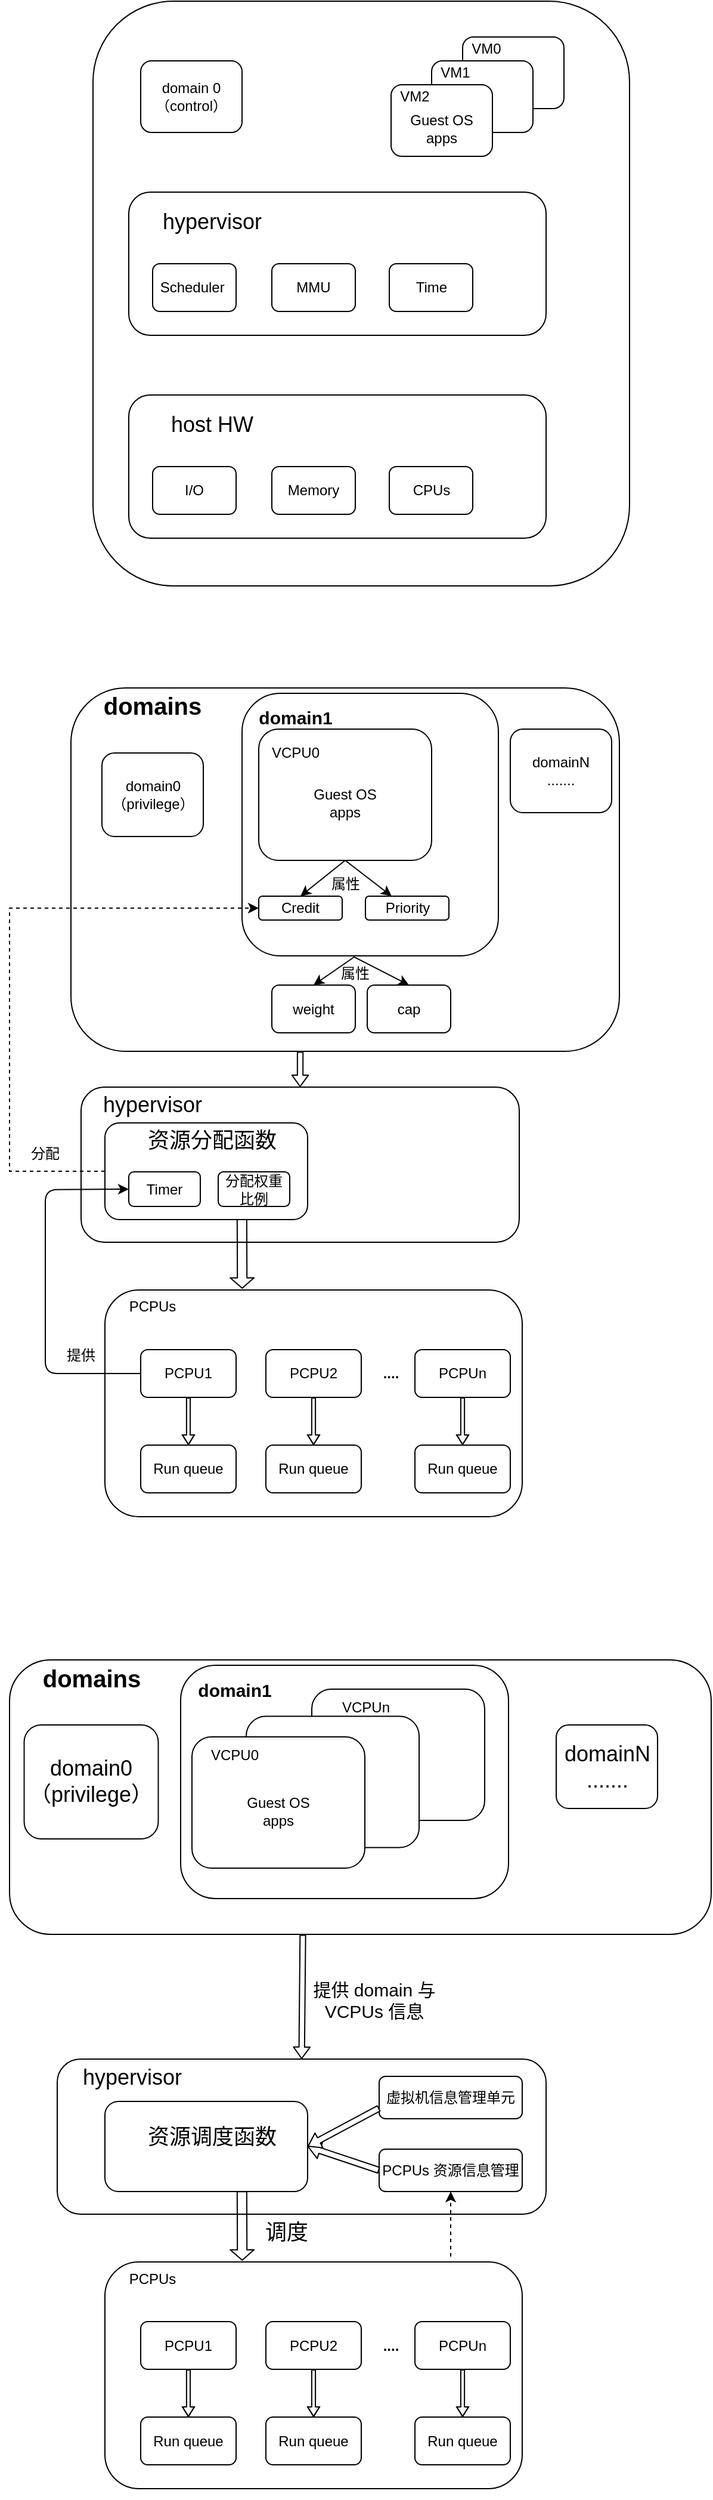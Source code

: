 <mxfile version="13.7.9" type="github">
  <diagram id="C5RBs43oDa-KdzZeNtuy" name="Page-1">
    <mxGraphModel dx="661" dy="366" grid="1" gridSize="10" guides="1" tooltips="1" connect="1" arrows="1" fold="1" page="1" pageScale="1" pageWidth="827" pageHeight="1169" math="0" shadow="0">
      <root>
        <mxCell id="WIyWlLk6GJQsqaUBKTNV-0" />
        <mxCell id="WIyWlLk6GJQsqaUBKTNV-1" parent="WIyWlLk6GJQsqaUBKTNV-0" />
        <mxCell id="WIyWlLk6GJQsqaUBKTNV-3" value="Lamp doesn&#39;t work" style="rounded=1;whiteSpace=wrap;html=1;fontSize=12;glass=0;strokeWidth=1;shadow=0;" parent="WIyWlLk6GJQsqaUBKTNV-1" vertex="1">
          <mxGeometry x="130" y="120" width="450" height="490" as="geometry" />
        </mxCell>
        <mxCell id="m2YHZ7NnHzL9NQa0xSZE-0" value="" style="rounded=1;whiteSpace=wrap;html=1;fontSize=12;glass=0;strokeWidth=1;shadow=0;" parent="WIyWlLk6GJQsqaUBKTNV-1" vertex="1">
          <mxGeometry x="160" y="280" width="350" height="120" as="geometry" />
        </mxCell>
        <mxCell id="WIyWlLk6GJQsqaUBKTNV-7" value="Scheduler&amp;nbsp;" style="rounded=1;whiteSpace=wrap;html=1;fontSize=12;glass=0;strokeWidth=1;shadow=0;" parent="WIyWlLk6GJQsqaUBKTNV-1" vertex="1">
          <mxGeometry x="180" y="340" width="70" height="40" as="geometry" />
        </mxCell>
        <mxCell id="m2YHZ7NnHzL9NQa0xSZE-1" value="&lt;span&gt;&lt;font style=&quot;font-size: 18px&quot;&gt;hypervisor&lt;/font&gt;&lt;/span&gt;" style="rounded=1;whiteSpace=wrap;html=1;fillColor=none;strokeColor=none;" parent="WIyWlLk6GJQsqaUBKTNV-1" vertex="1">
          <mxGeometry x="180" y="290" width="100" height="30" as="geometry" />
        </mxCell>
        <mxCell id="m2YHZ7NnHzL9NQa0xSZE-3" value="MMU" style="rounded=1;whiteSpace=wrap;html=1;fontSize=12;glass=0;strokeWidth=1;shadow=0;" parent="WIyWlLk6GJQsqaUBKTNV-1" vertex="1">
          <mxGeometry x="280" y="340" width="70" height="40" as="geometry" />
        </mxCell>
        <mxCell id="m2YHZ7NnHzL9NQa0xSZE-4" value="Time" style="rounded=1;whiteSpace=wrap;html=1;fontSize=12;glass=0;strokeWidth=1;shadow=0;" parent="WIyWlLk6GJQsqaUBKTNV-1" vertex="1">
          <mxGeometry x="378.5" y="340" width="70" height="40" as="geometry" />
        </mxCell>
        <mxCell id="m2YHZ7NnHzL9NQa0xSZE-5" value="" style="rounded=1;whiteSpace=wrap;html=1;fontSize=12;glass=0;strokeWidth=1;shadow=0;" parent="WIyWlLk6GJQsqaUBKTNV-1" vertex="1">
          <mxGeometry x="160" y="450" width="350" height="120" as="geometry" />
        </mxCell>
        <mxCell id="m2YHZ7NnHzL9NQa0xSZE-6" value="I/O" style="rounded=1;whiteSpace=wrap;html=1;fontSize=12;glass=0;strokeWidth=1;shadow=0;" parent="WIyWlLk6GJQsqaUBKTNV-1" vertex="1">
          <mxGeometry x="180" y="510" width="70" height="40" as="geometry" />
        </mxCell>
        <mxCell id="m2YHZ7NnHzL9NQa0xSZE-7" value="&lt;span style=&quot;font-size: 18px&quot;&gt;host&amp;nbsp;HW&lt;/span&gt;" style="rounded=1;whiteSpace=wrap;html=1;fillColor=none;strokeColor=none;" parent="WIyWlLk6GJQsqaUBKTNV-1" vertex="1">
          <mxGeometry x="180" y="460" width="100" height="30" as="geometry" />
        </mxCell>
        <mxCell id="m2YHZ7NnHzL9NQa0xSZE-8" value="Memory" style="rounded=1;whiteSpace=wrap;html=1;fontSize=12;glass=0;strokeWidth=1;shadow=0;" parent="WIyWlLk6GJQsqaUBKTNV-1" vertex="1">
          <mxGeometry x="280" y="510" width="70" height="40" as="geometry" />
        </mxCell>
        <mxCell id="m2YHZ7NnHzL9NQa0xSZE-9" value="CPUs" style="rounded=1;whiteSpace=wrap;html=1;fontSize=12;glass=0;strokeWidth=1;shadow=0;" parent="WIyWlLk6GJQsqaUBKTNV-1" vertex="1">
          <mxGeometry x="378.5" y="510" width="70" height="40" as="geometry" />
        </mxCell>
        <mxCell id="m2YHZ7NnHzL9NQa0xSZE-10" value="domain 0&lt;br&gt;（control）" style="rounded=1;whiteSpace=wrap;html=1;fontSize=12;glass=0;strokeWidth=1;shadow=0;" parent="WIyWlLk6GJQsqaUBKTNV-1" vertex="1">
          <mxGeometry x="170" y="170" width="85" height="60" as="geometry" />
        </mxCell>
        <mxCell id="m2YHZ7NnHzL9NQa0xSZE-18" value="" style="group" parent="WIyWlLk6GJQsqaUBKTNV-1" vertex="1" connectable="0">
          <mxGeometry x="440" y="150" width="85" height="100" as="geometry" />
        </mxCell>
        <mxCell id="m2YHZ7NnHzL9NQa0xSZE-12" value="" style="rounded=1;whiteSpace=wrap;html=1;fontSize=12;glass=0;strokeWidth=1;shadow=0;" parent="m2YHZ7NnHzL9NQa0xSZE-18" vertex="1">
          <mxGeometry width="85" height="60" as="geometry" />
        </mxCell>
        <mxCell id="m2YHZ7NnHzL9NQa0xSZE-13" value="VM0" style="text;html=1;strokeColor=none;fillColor=none;align=center;verticalAlign=middle;whiteSpace=wrap;rounded=0;" parent="m2YHZ7NnHzL9NQa0xSZE-18" vertex="1">
          <mxGeometry width="40" height="20" as="geometry" />
        </mxCell>
        <mxCell id="m2YHZ7NnHzL9NQa0xSZE-19" value="" style="group" parent="m2YHZ7NnHzL9NQa0xSZE-18" vertex="1" connectable="0">
          <mxGeometry x="-26" y="20" width="85" height="80" as="geometry" />
        </mxCell>
        <mxCell id="m2YHZ7NnHzL9NQa0xSZE-20" value="" style="rounded=1;whiteSpace=wrap;html=1;fontSize=12;glass=0;strokeWidth=1;shadow=0;" parent="m2YHZ7NnHzL9NQa0xSZE-19" vertex="1">
          <mxGeometry width="85" height="60" as="geometry" />
        </mxCell>
        <mxCell id="m2YHZ7NnHzL9NQa0xSZE-21" value="VM1" style="text;html=1;strokeColor=none;fillColor=none;align=center;verticalAlign=middle;whiteSpace=wrap;rounded=0;" parent="m2YHZ7NnHzL9NQa0xSZE-19" vertex="1">
          <mxGeometry width="40" height="20" as="geometry" />
        </mxCell>
        <mxCell id="m2YHZ7NnHzL9NQa0xSZE-22" value="&lt;br&gt;Guest&amp;nbsp;OS&lt;br&gt;apps" style="rounded=1;whiteSpace=wrap;html=1;fontSize=12;glass=0;strokeWidth=1;shadow=0;" parent="m2YHZ7NnHzL9NQa0xSZE-19" vertex="1">
          <mxGeometry x="-34" y="20" width="85" height="60" as="geometry" />
        </mxCell>
        <mxCell id="m2YHZ7NnHzL9NQa0xSZE-23" value="VM2" style="text;html=1;strokeColor=none;fillColor=none;align=center;verticalAlign=middle;whiteSpace=wrap;rounded=0;" parent="m2YHZ7NnHzL9NQa0xSZE-19" vertex="1">
          <mxGeometry x="-34" y="20" width="40" height="20" as="geometry" />
        </mxCell>
        <mxCell id="-8UK6WP-dQBuwDkQfqfo-87" value="" style="group" vertex="1" connectable="0" parent="WIyWlLk6GJQsqaUBKTNV-1">
          <mxGeometry x="60" y="695.5" width="511.5" height="694.5" as="geometry" />
        </mxCell>
        <mxCell id="-8UK6WP-dQBuwDkQfqfo-66" value="" style="rounded=1;whiteSpace=wrap;html=1;fontSize=12;glass=0;strokeWidth=1;shadow=0;" vertex="1" parent="-8UK6WP-dQBuwDkQfqfo-87">
          <mxGeometry x="60" y="334.5" width="367.5" height="130" as="geometry" />
        </mxCell>
        <mxCell id="-8UK6WP-dQBuwDkQfqfo-25" value="" style="rounded=1;whiteSpace=wrap;html=1;fontSize=12;glass=0;strokeWidth=1;shadow=0;" vertex="1" parent="-8UK6WP-dQBuwDkQfqfo-87">
          <mxGeometry x="51.5" width="460" height="304.5" as="geometry" />
        </mxCell>
        <mxCell id="-8UK6WP-dQBuwDkQfqfo-1" value="" style="rounded=1;whiteSpace=wrap;html=1;fontSize=12;glass=0;strokeWidth=1;shadow=0;" vertex="1" parent="-8UK6WP-dQBuwDkQfqfo-87">
          <mxGeometry x="80" y="364.5" width="170" height="81" as="geometry" />
        </mxCell>
        <mxCell id="-8UK6WP-dQBuwDkQfqfo-2" value="Timer" style="rounded=1;whiteSpace=wrap;html=1;fontSize=12;glass=0;strokeWidth=1;shadow=0;" vertex="1" parent="-8UK6WP-dQBuwDkQfqfo-87">
          <mxGeometry x="100" y="405.5" width="60" height="29" as="geometry" />
        </mxCell>
        <mxCell id="-8UK6WP-dQBuwDkQfqfo-3" value="&lt;span style=&quot;font-size: 18px&quot;&gt;资源分配函数&lt;/span&gt;" style="rounded=1;whiteSpace=wrap;html=1;fillColor=none;strokeColor=none;" vertex="1" parent="-8UK6WP-dQBuwDkQfqfo-87">
          <mxGeometry x="105" y="364.5" width="130" height="30" as="geometry" />
        </mxCell>
        <mxCell id="-8UK6WP-dQBuwDkQfqfo-6" value="" style="rounded=1;whiteSpace=wrap;html=1;fontSize=12;glass=0;strokeWidth=1;shadow=0;" vertex="1" parent="-8UK6WP-dQBuwDkQfqfo-87">
          <mxGeometry x="80" y="504.5" width="350" height="190" as="geometry" />
        </mxCell>
        <mxCell id="-8UK6WP-dQBuwDkQfqfo-8" value="PCPUs" style="rounded=1;whiteSpace=wrap;html=1;fillColor=none;strokeColor=none;" vertex="1" parent="-8UK6WP-dQBuwDkQfqfo-87">
          <mxGeometry x="90" y="503.5" width="60" height="30" as="geometry" />
        </mxCell>
        <mxCell id="-8UK6WP-dQBuwDkQfqfo-10" value="PCPU1" style="rounded=1;whiteSpace=wrap;html=1;fontSize=12;glass=0;strokeWidth=1;shadow=0;" vertex="1" parent="-8UK6WP-dQBuwDkQfqfo-87">
          <mxGeometry x="110" y="554.5" width="80" height="40" as="geometry" />
        </mxCell>
        <mxCell id="-8UK6WP-dQBuwDkQfqfo-11" value="domain0&lt;br&gt;（privilege）" style="rounded=1;whiteSpace=wrap;html=1;fontSize=12;glass=0;strokeWidth=1;shadow=0;" vertex="1" parent="-8UK6WP-dQBuwDkQfqfo-87">
          <mxGeometry x="77.5" y="54.5" width="85" height="70" as="geometry" />
        </mxCell>
        <mxCell id="-8UK6WP-dQBuwDkQfqfo-20" value="PCPU2" style="rounded=1;whiteSpace=wrap;html=1;fontSize=12;glass=0;strokeWidth=1;shadow=0;" vertex="1" parent="-8UK6WP-dQBuwDkQfqfo-87">
          <mxGeometry x="215" y="554.5" width="80" height="40" as="geometry" />
        </mxCell>
        <mxCell id="-8UK6WP-dQBuwDkQfqfo-21" value="PCPUn" style="rounded=1;whiteSpace=wrap;html=1;fontSize=12;glass=0;strokeWidth=1;shadow=0;" vertex="1" parent="-8UK6WP-dQBuwDkQfqfo-87">
          <mxGeometry x="340" y="554.5" width="80" height="40" as="geometry" />
        </mxCell>
        <mxCell id="-8UK6WP-dQBuwDkQfqfo-23" value="&lt;b&gt;....&lt;/b&gt;" style="text;html=1;strokeColor=none;fillColor=none;align=center;verticalAlign=middle;whiteSpace=wrap;rounded=0;" vertex="1" parent="-8UK6WP-dQBuwDkQfqfo-87">
          <mxGeometry x="300" y="564.5" width="40" height="20" as="geometry" />
        </mxCell>
        <mxCell id="-8UK6WP-dQBuwDkQfqfo-27" value="&lt;span style=&quot;color: rgba(0 , 0 , 0 , 0) ; font-family: monospace ; font-size: 0px&quot;&gt;%3CmxGraphModel%3E%3Croot%3E%3CmxCell%20id%3D%220%22%2F%3E%3CmxCell%20id%3D%221%22%20parent%3D%220%22%2F%3E%3CmxCell%20id%3D%222%22%20value%3D%22%22%20style%3D%22rounded%3D1%3BwhiteSpace%3Dwrap%3Bhtml%3D1%3BfontSize%3D12%3Bglass%3D0%3BstrokeWidth%3D1%3Bshadow%3D0%3B%22%20vertex%3D%221%22%20parent%3D%221%22%3E%3CmxGeometry%20x%3D%22440%22%20y%3D%22150%22%20width%3D%2285%22%20height%3D%2260%22%20as%3D%22geometry%22%2F%3E%3C%2FmxCell%3E%3CmxCell%20id%3D%223%22%20value%3D%22%22%20style%3D%22rounded%3D1%3BwhiteSpace%3Dwrap%3Bhtml%3D1%3BfontSize%3D12%3Bglass%3D0%3BstrokeWidth%3D1%3Bshadow%3D0%3B%22%20vertex%3D%221%22%20parent%3D%221%22%3E%3CmxGeometry%20x%3D%22414%22%20y%3D%22170%22%20width%3D%2285%22%20height%3D%2260%22%20as%3D%22geometry%22%2F%3E%3C%2FmxCell%3E%3CmxCell%20id%3D%224%22%20value%3D%22%26lt%3Bbr%26gt%3BGuest%26amp%3Bnbsp%3BOS%26lt%3Bbr%26gt%3Bapps%22%20style%3D%22rounded%3D1%3BwhiteSpace%3Dwrap%3Bhtml%3D1%3BfontSize%3D12%3Bglass%3D0%3BstrokeWidth%3D1%3Bshadow%3D0%3B%22%20vertex%3D%221%22%20parent%3D%221%22%3E%3CmxGeometry%20x%3D%22380%22%20y%3D%22190%22%20width%3D%2285%22%20height%3D%2260%22%20as%3D%22geometry%22%2F%3E%3C%2FmxCell%3E%3C%2Froot%3E%3C%2FmxGraphModel%3E&lt;/span&gt;" style="rounded=1;whiteSpace=wrap;html=1;fontSize=12;glass=0;strokeWidth=1;shadow=0;" vertex="1" parent="-8UK6WP-dQBuwDkQfqfo-87">
          <mxGeometry x="195" y="4.5" width="215" height="220" as="geometry" />
        </mxCell>
        <mxCell id="-8UK6WP-dQBuwDkQfqfo-29" value="&lt;b style=&quot;font-size: 20px;&quot;&gt;domains&lt;/b&gt;" style="text;html=1;strokeColor=none;fillColor=none;align=center;verticalAlign=middle;whiteSpace=wrap;rounded=0;strokeWidth=2;fontSize=20;" vertex="1" parent="-8UK6WP-dQBuwDkQfqfo-87">
          <mxGeometry x="100" y="4.5" width="40" height="20" as="geometry" />
        </mxCell>
        <mxCell id="-8UK6WP-dQBuwDkQfqfo-31" value="weight" style="rounded=1;whiteSpace=wrap;html=1;fontSize=12;glass=0;strokeWidth=1;shadow=0;" vertex="1" parent="-8UK6WP-dQBuwDkQfqfo-87">
          <mxGeometry x="220" y="249" width="70" height="40" as="geometry" />
        </mxCell>
        <mxCell id="-8UK6WP-dQBuwDkQfqfo-33" value="cap" style="rounded=1;whiteSpace=wrap;html=1;fontSize=12;glass=0;strokeWidth=1;shadow=0;" vertex="1" parent="-8UK6WP-dQBuwDkQfqfo-87">
          <mxGeometry x="300" y="249" width="70" height="40" as="geometry" />
        </mxCell>
        <mxCell id="-8UK6WP-dQBuwDkQfqfo-41" value="&lt;br&gt;Guest&amp;nbsp;OS&lt;br&gt;apps" style="rounded=1;whiteSpace=wrap;html=1;fontSize=12;glass=0;strokeWidth=1;shadow=0;" vertex="1" parent="-8UK6WP-dQBuwDkQfqfo-87">
          <mxGeometry x="209" y="34.5" width="145" height="110" as="geometry" />
        </mxCell>
        <mxCell id="-8UK6WP-dQBuwDkQfqfo-42" value="&lt;b style=&quot;font-size: 15px&quot;&gt;domain1&lt;/b&gt;" style="text;html=1;strokeColor=none;fillColor=none;align=center;verticalAlign=middle;whiteSpace=wrap;rounded=0;strokeWidth=2;fontSize=15;" vertex="1" parent="-8UK6WP-dQBuwDkQfqfo-87">
          <mxGeometry x="220" y="14.5" width="40" height="20" as="geometry" />
        </mxCell>
        <mxCell id="-8UK6WP-dQBuwDkQfqfo-43" value="VCPU0" style="text;html=1;strokeColor=none;fillColor=none;align=center;verticalAlign=middle;whiteSpace=wrap;rounded=0;" vertex="1" parent="-8UK6WP-dQBuwDkQfqfo-87">
          <mxGeometry x="220" y="44.5" width="40" height="20" as="geometry" />
        </mxCell>
        <mxCell id="-8UK6WP-dQBuwDkQfqfo-44" value="Credit" style="rounded=1;whiteSpace=wrap;html=1;fontSize=12;glass=0;strokeWidth=1;shadow=0;" vertex="1" parent="-8UK6WP-dQBuwDkQfqfo-87">
          <mxGeometry x="209" y="174.5" width="70" height="20" as="geometry" />
        </mxCell>
        <mxCell id="-8UK6WP-dQBuwDkQfqfo-45" value="Priority" style="rounded=1;whiteSpace=wrap;html=1;fontSize=12;glass=0;strokeWidth=1;shadow=0;" vertex="1" parent="-8UK6WP-dQBuwDkQfqfo-87">
          <mxGeometry x="298.5" y="174.5" width="70" height="20" as="geometry" />
        </mxCell>
        <mxCell id="-8UK6WP-dQBuwDkQfqfo-50" value="属性" style="text;html=1;strokeColor=none;fillColor=none;align=center;verticalAlign=middle;whiteSpace=wrap;rounded=0;" vertex="1" parent="-8UK6WP-dQBuwDkQfqfo-87">
          <mxGeometry x="251.5" y="154.5" width="60" height="20" as="geometry" />
        </mxCell>
        <mxCell id="-8UK6WP-dQBuwDkQfqfo-51" value="" style="endArrow=classic;html=1;fontSize=20;entryX=0.5;entryY=0;entryDx=0;entryDy=0;exitX=0.435;exitY=1.003;exitDx=0;exitDy=0;exitPerimeter=0;" edge="1" parent="-8UK6WP-dQBuwDkQfqfo-87" source="-8UK6WP-dQBuwDkQfqfo-27" target="-8UK6WP-dQBuwDkQfqfo-33">
          <mxGeometry width="50" height="50" relative="1" as="geometry">
            <mxPoint x="305" y="234.5" as="sourcePoint" />
            <mxPoint x="310" y="234.5" as="targetPoint" />
          </mxGeometry>
        </mxCell>
        <mxCell id="-8UK6WP-dQBuwDkQfqfo-52" value="" style="endArrow=classic;html=1;fontSize=20;entryX=0.5;entryY=0;entryDx=0;entryDy=0;" edge="1" parent="-8UK6WP-dQBuwDkQfqfo-87" target="-8UK6WP-dQBuwDkQfqfo-31">
          <mxGeometry width="50" height="50" relative="1" as="geometry">
            <mxPoint x="289" y="225.5" as="sourcePoint" />
            <mxPoint x="375" y="259" as="targetPoint" />
          </mxGeometry>
        </mxCell>
        <mxCell id="-8UK6WP-dQBuwDkQfqfo-53" value="" style="endArrow=classic;html=1;fontSize=20;exitX=0.5;exitY=1;exitDx=0;exitDy=0;" edge="1" parent="-8UK6WP-dQBuwDkQfqfo-87" source="-8UK6WP-dQBuwDkQfqfo-41" target="-8UK6WP-dQBuwDkQfqfo-45">
          <mxGeometry width="50" height="50" relative="1" as="geometry">
            <mxPoint x="315" y="244.5" as="sourcePoint" />
            <mxPoint x="375" y="259" as="targetPoint" />
          </mxGeometry>
        </mxCell>
        <mxCell id="-8UK6WP-dQBuwDkQfqfo-54" value="" style="endArrow=classic;html=1;fontSize=20;entryX=0.5;entryY=0;entryDx=0;entryDy=0;exitX=0.5;exitY=1;exitDx=0;exitDy=0;" edge="1" parent="-8UK6WP-dQBuwDkQfqfo-87" source="-8UK6WP-dQBuwDkQfqfo-41" target="-8UK6WP-dQBuwDkQfqfo-44">
          <mxGeometry width="50" height="50" relative="1" as="geometry">
            <mxPoint x="300" y="159.5" as="sourcePoint" />
            <mxPoint x="336.818" y="204.5" as="targetPoint" />
          </mxGeometry>
        </mxCell>
        <mxCell id="-8UK6WP-dQBuwDkQfqfo-55" value="属性" style="text;html=1;strokeColor=none;fillColor=none;align=center;verticalAlign=middle;whiteSpace=wrap;rounded=0;" vertex="1" parent="-8UK6WP-dQBuwDkQfqfo-87">
          <mxGeometry x="260" y="229" width="60" height="20" as="geometry" />
        </mxCell>
        <mxCell id="-8UK6WP-dQBuwDkQfqfo-56" value="Run&amp;nbsp;queue" style="rounded=1;whiteSpace=wrap;html=1;fontSize=12;glass=0;strokeWidth=1;shadow=0;" vertex="1" parent="-8UK6WP-dQBuwDkQfqfo-87">
          <mxGeometry x="110" y="634.5" width="80" height="40" as="geometry" />
        </mxCell>
        <mxCell id="-8UK6WP-dQBuwDkQfqfo-57" value="" style="shape=flexArrow;endArrow=classic;html=1;fontSize=15;exitX=0.5;exitY=1;exitDx=0;exitDy=0;endWidth=5.825;endSize=2.32;width=3.107;" edge="1" parent="-8UK6WP-dQBuwDkQfqfo-87" source="-8UK6WP-dQBuwDkQfqfo-10" target="-8UK6WP-dQBuwDkQfqfo-56">
          <mxGeometry width="50" height="50" relative="1" as="geometry">
            <mxPoint x="330" y="524.5" as="sourcePoint" />
            <mxPoint x="380" y="474.5" as="targetPoint" />
            <Array as="points">
              <mxPoint x="150" y="614.5" />
            </Array>
          </mxGeometry>
        </mxCell>
        <mxCell id="-8UK6WP-dQBuwDkQfqfo-60" value="Run&amp;nbsp;queue" style="rounded=1;whiteSpace=wrap;html=1;fontSize=12;glass=0;strokeWidth=1;shadow=0;" vertex="1" parent="-8UK6WP-dQBuwDkQfqfo-87">
          <mxGeometry x="215" y="634.5" width="80" height="40" as="geometry" />
        </mxCell>
        <mxCell id="-8UK6WP-dQBuwDkQfqfo-61" value="" style="shape=flexArrow;endArrow=classic;html=1;fontSize=15;exitX=0.5;exitY=1;exitDx=0;exitDy=0;endWidth=5.825;endSize=2.32;width=3.107;" edge="1" parent="-8UK6WP-dQBuwDkQfqfo-87" target="-8UK6WP-dQBuwDkQfqfo-60">
          <mxGeometry width="50" height="50" relative="1" as="geometry">
            <mxPoint x="255" y="594.5" as="sourcePoint" />
            <mxPoint x="485" y="474.5" as="targetPoint" />
            <Array as="points">
              <mxPoint x="255" y="614.5" />
            </Array>
          </mxGeometry>
        </mxCell>
        <mxCell id="-8UK6WP-dQBuwDkQfqfo-62" value="Run&amp;nbsp;queue" style="rounded=1;whiteSpace=wrap;html=1;fontSize=12;glass=0;strokeWidth=1;shadow=0;" vertex="1" parent="-8UK6WP-dQBuwDkQfqfo-87">
          <mxGeometry x="340" y="634.5" width="80" height="40" as="geometry" />
        </mxCell>
        <mxCell id="-8UK6WP-dQBuwDkQfqfo-63" value="" style="shape=flexArrow;endArrow=classic;html=1;fontSize=15;exitX=0.5;exitY=1;exitDx=0;exitDy=0;endWidth=5.825;endSize=2.32;width=3.107;" edge="1" target="-8UK6WP-dQBuwDkQfqfo-62" parent="-8UK6WP-dQBuwDkQfqfo-87">
          <mxGeometry width="50" height="50" relative="1" as="geometry">
            <mxPoint x="380" y="594.5" as="sourcePoint" />
            <mxPoint x="610" y="474.5" as="targetPoint" />
            <Array as="points">
              <mxPoint x="380" y="614.5" />
            </Array>
          </mxGeometry>
        </mxCell>
        <mxCell id="-8UK6WP-dQBuwDkQfqfo-64" value="" style="endArrow=classic;html=1;fontSize=15;entryX=0;entryY=0.5;entryDx=0;entryDy=0;exitX=0;exitY=0.5;exitDx=0;exitDy=0;" edge="1" parent="-8UK6WP-dQBuwDkQfqfo-87" source="-8UK6WP-dQBuwDkQfqfo-10" target="-8UK6WP-dQBuwDkQfqfo-2">
          <mxGeometry width="50" height="50" relative="1" as="geometry">
            <mxPoint x="240" y="554.5" as="sourcePoint" />
            <mxPoint x="290" y="504.5" as="targetPoint" />
            <Array as="points">
              <mxPoint x="30" y="574.5" />
              <mxPoint x="30" y="514.5" />
              <mxPoint x="30" y="420.5" />
            </Array>
          </mxGeometry>
        </mxCell>
        <mxCell id="-8UK6WP-dQBuwDkQfqfo-65" value="domainN&lt;br&gt;......." style="rounded=1;whiteSpace=wrap;html=1;fontSize=12;glass=0;strokeWidth=1;shadow=0;" vertex="1" parent="-8UK6WP-dQBuwDkQfqfo-87">
          <mxGeometry x="420" y="34.5" width="85" height="70" as="geometry" />
        </mxCell>
        <mxCell id="-8UK6WP-dQBuwDkQfqfo-68" value="&lt;span&gt;&lt;font style=&quot;font-size: 18px&quot;&gt;hypervisor&lt;/font&gt;&lt;/span&gt;" style="rounded=1;whiteSpace=wrap;html=1;fillColor=none;strokeColor=none;" vertex="1" parent="-8UK6WP-dQBuwDkQfqfo-87">
          <mxGeometry x="70" y="334.5" width="100" height="30" as="geometry" />
        </mxCell>
        <mxCell id="-8UK6WP-dQBuwDkQfqfo-70" style="edgeStyle=orthogonalEdgeStyle;rounded=0;orthogonalLoop=1;jettySize=auto;html=1;exitX=0;exitY=0.5;exitDx=0;exitDy=0;fontSize=15;entryX=0;entryY=0.5;entryDx=0;entryDy=0;dashed=1;endArrow=classic;endFill=1;" edge="1" parent="-8UK6WP-dQBuwDkQfqfo-87" source="-8UK6WP-dQBuwDkQfqfo-1" target="-8UK6WP-dQBuwDkQfqfo-44">
          <mxGeometry relative="1" as="geometry">
            <mxPoint x="-20" y="174.5" as="targetPoint" />
            <Array as="points">
              <mxPoint y="405.5" />
              <mxPoint y="184.5" />
            </Array>
          </mxGeometry>
        </mxCell>
        <mxCell id="-8UK6WP-dQBuwDkQfqfo-71" value="分配" style="rounded=1;whiteSpace=wrap;html=1;fillColor=none;strokeColor=none;" vertex="1" parent="-8UK6WP-dQBuwDkQfqfo-87">
          <mxGeometry y="375.5" width="60" height="30" as="geometry" />
        </mxCell>
        <mxCell id="-8UK6WP-dQBuwDkQfqfo-72" value="提供" style="rounded=1;whiteSpace=wrap;html=1;fillColor=none;strokeColor=none;" vertex="1" parent="-8UK6WP-dQBuwDkQfqfo-87">
          <mxGeometry x="30" y="544.5" width="60" height="30" as="geometry" />
        </mxCell>
        <mxCell id="-8UK6WP-dQBuwDkQfqfo-73" value="分配权重比例" style="rounded=1;whiteSpace=wrap;html=1;fontSize=12;glass=0;strokeWidth=1;shadow=0;" vertex="1" parent="-8UK6WP-dQBuwDkQfqfo-87">
          <mxGeometry x="175" y="405.5" width="60" height="29" as="geometry" />
        </mxCell>
        <mxCell id="-8UK6WP-dQBuwDkQfqfo-74" style="edgeStyle=orthogonalEdgeStyle;rounded=0;orthogonalLoop=1;jettySize=auto;html=1;exitX=0.5;exitY=1;exitDx=0;exitDy=0;dashed=1;endArrow=classic;endFill=1;fontSize=15;" edge="1" parent="-8UK6WP-dQBuwDkQfqfo-87" source="-8UK6WP-dQBuwDkQfqfo-6" target="-8UK6WP-dQBuwDkQfqfo-6">
          <mxGeometry relative="1" as="geometry" />
        </mxCell>
        <mxCell id="-8UK6WP-dQBuwDkQfqfo-77" style="edgeStyle=orthogonalEdgeStyle;rounded=0;orthogonalLoop=1;jettySize=auto;html=1;exitX=0.5;exitY=1;exitDx=0;exitDy=0;dashed=1;endArrow=classic;endFill=1;fontSize=15;" edge="1" parent="-8UK6WP-dQBuwDkQfqfo-87" source="-8UK6WP-dQBuwDkQfqfo-25" target="-8UK6WP-dQBuwDkQfqfo-25">
          <mxGeometry relative="1" as="geometry" />
        </mxCell>
        <mxCell id="-8UK6WP-dQBuwDkQfqfo-78" value="" style="endArrow=classic;html=1;fontSize=15;entryX=0.5;entryY=0;entryDx=0;entryDy=0;shape=flexArrow;endWidth=8.188;endSize=2.847;exitX=0.418;exitY=1.001;exitDx=0;exitDy=0;exitPerimeter=0;width=4.651;" edge="1" parent="-8UK6WP-dQBuwDkQfqfo-87" source="-8UK6WP-dQBuwDkQfqfo-25" target="-8UK6WP-dQBuwDkQfqfo-66">
          <mxGeometry width="50" height="50" relative="1" as="geometry">
            <mxPoint x="244" y="306.5" as="sourcePoint" />
            <mxPoint x="290" y="244.5" as="targetPoint" />
          </mxGeometry>
        </mxCell>
        <mxCell id="-8UK6WP-dQBuwDkQfqfo-86" value="" style="endArrow=classic;html=1;fontSize=15;entryX=0.329;entryY=-0.005;entryDx=0;entryDy=0;shape=flexArrow;endWidth=10.972;endSize=2.57;width=8;entryPerimeter=0;exitX=0.676;exitY=0.994;exitDx=0;exitDy=0;exitPerimeter=0;" edge="1" parent="-8UK6WP-dQBuwDkQfqfo-87" source="-8UK6WP-dQBuwDkQfqfo-1" target="-8UK6WP-dQBuwDkQfqfo-6">
          <mxGeometry width="50" height="50" relative="1" as="geometry">
            <mxPoint x="195" y="446.5" as="sourcePoint" />
            <mxPoint x="250" y="503.5" as="targetPoint" />
          </mxGeometry>
        </mxCell>
        <mxCell id="-8UK6WP-dQBuwDkQfqfo-134" value="" style="rounded=1;whiteSpace=wrap;html=1;fontSize=12;glass=0;strokeWidth=1;shadow=0;" vertex="1" parent="WIyWlLk6GJQsqaUBKTNV-1">
          <mxGeometry x="100" y="1844.5" width="410" height="130" as="geometry" />
        </mxCell>
        <mxCell id="-8UK6WP-dQBuwDkQfqfo-136" value="" style="rounded=1;whiteSpace=wrap;html=1;fontSize=12;glass=0;strokeWidth=1;shadow=0;" vertex="1" parent="WIyWlLk6GJQsqaUBKTNV-1">
          <mxGeometry x="140" y="1880" width="170" height="75.5" as="geometry" />
        </mxCell>
        <mxCell id="-8UK6WP-dQBuwDkQfqfo-138" value="&lt;span style=&quot;font-size: 18px&quot;&gt;资源调度函数&lt;/span&gt;" style="rounded=1;whiteSpace=wrap;html=1;fillColor=none;strokeColor=none;" vertex="1" parent="WIyWlLk6GJQsqaUBKTNV-1">
          <mxGeometry x="165" y="1894.5" width="130" height="30" as="geometry" />
        </mxCell>
        <mxCell id="-8UK6WP-dQBuwDkQfqfo-139" value="" style="rounded=1;whiteSpace=wrap;html=1;fontSize=12;glass=0;strokeWidth=1;shadow=0;" vertex="1" parent="WIyWlLk6GJQsqaUBKTNV-1">
          <mxGeometry x="140" y="2014.5" width="350" height="190" as="geometry" />
        </mxCell>
        <mxCell id="-8UK6WP-dQBuwDkQfqfo-140" value="PCPUs" style="rounded=1;whiteSpace=wrap;html=1;fillColor=none;strokeColor=none;" vertex="1" parent="WIyWlLk6GJQsqaUBKTNV-1">
          <mxGeometry x="150" y="2013.5" width="60" height="30" as="geometry" />
        </mxCell>
        <mxCell id="-8UK6WP-dQBuwDkQfqfo-141" value="PCPU1" style="rounded=1;whiteSpace=wrap;html=1;fontSize=12;glass=0;strokeWidth=1;shadow=0;" vertex="1" parent="WIyWlLk6GJQsqaUBKTNV-1">
          <mxGeometry x="170" y="2064.5" width="80" height="40" as="geometry" />
        </mxCell>
        <mxCell id="-8UK6WP-dQBuwDkQfqfo-143" value="PCPU2" style="rounded=1;whiteSpace=wrap;html=1;fontSize=12;glass=0;strokeWidth=1;shadow=0;" vertex="1" parent="WIyWlLk6GJQsqaUBKTNV-1">
          <mxGeometry x="275" y="2064.5" width="80" height="40" as="geometry" />
        </mxCell>
        <mxCell id="-8UK6WP-dQBuwDkQfqfo-144" value="PCPUn" style="rounded=1;whiteSpace=wrap;html=1;fontSize=12;glass=0;strokeWidth=1;shadow=0;" vertex="1" parent="WIyWlLk6GJQsqaUBKTNV-1">
          <mxGeometry x="400" y="2064.5" width="80" height="40" as="geometry" />
        </mxCell>
        <mxCell id="-8UK6WP-dQBuwDkQfqfo-145" value="&lt;b&gt;....&lt;/b&gt;" style="text;html=1;strokeColor=none;fillColor=none;align=center;verticalAlign=middle;whiteSpace=wrap;rounded=0;" vertex="1" parent="WIyWlLk6GJQsqaUBKTNV-1">
          <mxGeometry x="360" y="2074.5" width="40" height="20" as="geometry" />
        </mxCell>
        <mxCell id="-8UK6WP-dQBuwDkQfqfo-161" value="Run&amp;nbsp;queue" style="rounded=1;whiteSpace=wrap;html=1;fontSize=12;glass=0;strokeWidth=1;shadow=0;" vertex="1" parent="WIyWlLk6GJQsqaUBKTNV-1">
          <mxGeometry x="170" y="2144.5" width="80" height="40" as="geometry" />
        </mxCell>
        <mxCell id="-8UK6WP-dQBuwDkQfqfo-162" value="" style="shape=flexArrow;endArrow=classic;html=1;fontSize=15;exitX=0.5;exitY=1;exitDx=0;exitDy=0;endWidth=5.825;endSize=2.32;width=3.107;" edge="1" parent="WIyWlLk6GJQsqaUBKTNV-1" source="-8UK6WP-dQBuwDkQfqfo-141" target="-8UK6WP-dQBuwDkQfqfo-161">
          <mxGeometry x="60" y="1510" width="50" height="50" as="geometry">
            <mxPoint x="390" y="2034.5" as="sourcePoint" />
            <mxPoint x="440" y="1984.5" as="targetPoint" />
            <Array as="points">
              <mxPoint x="210" y="2124.5" />
            </Array>
          </mxGeometry>
        </mxCell>
        <mxCell id="-8UK6WP-dQBuwDkQfqfo-163" value="Run&amp;nbsp;queue" style="rounded=1;whiteSpace=wrap;html=1;fontSize=12;glass=0;strokeWidth=1;shadow=0;" vertex="1" parent="WIyWlLk6GJQsqaUBKTNV-1">
          <mxGeometry x="275" y="2144.5" width="80" height="40" as="geometry" />
        </mxCell>
        <mxCell id="-8UK6WP-dQBuwDkQfqfo-164" value="" style="shape=flexArrow;endArrow=classic;html=1;fontSize=15;exitX=0.5;exitY=1;exitDx=0;exitDy=0;endWidth=5.825;endSize=2.32;width=3.107;" edge="1" parent="WIyWlLk6GJQsqaUBKTNV-1" target="-8UK6WP-dQBuwDkQfqfo-163">
          <mxGeometry x="60" y="1510" width="50" height="50" as="geometry">
            <mxPoint x="315" y="2104.5" as="sourcePoint" />
            <mxPoint x="545" y="1984.5" as="targetPoint" />
            <Array as="points">
              <mxPoint x="315" y="2124.5" />
            </Array>
          </mxGeometry>
        </mxCell>
        <mxCell id="-8UK6WP-dQBuwDkQfqfo-165" value="Run&amp;nbsp;queue" style="rounded=1;whiteSpace=wrap;html=1;fontSize=12;glass=0;strokeWidth=1;shadow=0;" vertex="1" parent="WIyWlLk6GJQsqaUBKTNV-1">
          <mxGeometry x="400" y="2144.5" width="80" height="40" as="geometry" />
        </mxCell>
        <mxCell id="-8UK6WP-dQBuwDkQfqfo-166" value="" style="shape=flexArrow;endArrow=classic;html=1;fontSize=15;exitX=0.5;exitY=1;exitDx=0;exitDy=0;endWidth=5.825;endSize=2.32;width=3.107;" edge="1" parent="WIyWlLk6GJQsqaUBKTNV-1" target="-8UK6WP-dQBuwDkQfqfo-165">
          <mxGeometry x="60" y="1510" width="50" height="50" as="geometry">
            <mxPoint x="440" y="2104.5" as="sourcePoint" />
            <mxPoint x="670" y="1984.5" as="targetPoint" />
            <Array as="points">
              <mxPoint x="440" y="2124.5" />
            </Array>
          </mxGeometry>
        </mxCell>
        <mxCell id="-8UK6WP-dQBuwDkQfqfo-169" value="&lt;span&gt;&lt;font style=&quot;font-size: 18px&quot;&gt;hypervisor&lt;/font&gt;&lt;/span&gt;" style="rounded=1;whiteSpace=wrap;html=1;fillColor=none;strokeColor=none;" vertex="1" parent="WIyWlLk6GJQsqaUBKTNV-1">
          <mxGeometry x="113" y="1844.5" width="100" height="30" as="geometry" />
        </mxCell>
        <mxCell id="-8UK6WP-dQBuwDkQfqfo-174" style="edgeStyle=orthogonalEdgeStyle;rounded=0;orthogonalLoop=1;jettySize=auto;html=1;exitX=0.5;exitY=1;exitDx=0;exitDy=0;dashed=1;endArrow=classic;endFill=1;fontSize=15;" edge="1" parent="WIyWlLk6GJQsqaUBKTNV-1" source="-8UK6WP-dQBuwDkQfqfo-139" target="-8UK6WP-dQBuwDkQfqfo-139">
          <mxGeometry x="60" y="1510" as="geometry" />
        </mxCell>
        <mxCell id="-8UK6WP-dQBuwDkQfqfo-176" value="" style="endArrow=classic;html=1;fontSize=15;entryX=0.5;entryY=0;entryDx=0;entryDy=0;shape=flexArrow;endWidth=8.188;endSize=2.847;exitX=0.418;exitY=1.001;exitDx=0;exitDy=0;exitPerimeter=0;width=4.651;" edge="1" parent="WIyWlLk6GJQsqaUBKTNV-1" source="-8UK6WP-dQBuwDkQfqfo-135" target="-8UK6WP-dQBuwDkQfqfo-134">
          <mxGeometry x="60" y="1510" width="50" height="50" as="geometry">
            <mxPoint x="304" y="1816.5" as="sourcePoint" />
            <mxPoint x="350" y="1754.5" as="targetPoint" />
          </mxGeometry>
        </mxCell>
        <mxCell id="-8UK6WP-dQBuwDkQfqfo-177" value="" style="endArrow=classic;html=1;fontSize=15;entryX=0.329;entryY=-0.005;entryDx=0;entryDy=0;shape=flexArrow;endWidth=10.972;endSize=2.57;width=8;entryPerimeter=0;exitX=0.676;exitY=0.994;exitDx=0;exitDy=0;exitPerimeter=0;" edge="1" parent="WIyWlLk6GJQsqaUBKTNV-1" source="-8UK6WP-dQBuwDkQfqfo-136" target="-8UK6WP-dQBuwDkQfqfo-139">
          <mxGeometry x="60" y="1510" width="50" height="50" as="geometry">
            <mxPoint x="255" y="1956.5" as="sourcePoint" />
            <mxPoint x="310" y="2013.5" as="targetPoint" />
          </mxGeometry>
        </mxCell>
        <mxCell id="-8UK6WP-dQBuwDkQfqfo-135" value="" style="rounded=1;whiteSpace=wrap;html=1;fontSize=12;glass=0;strokeWidth=1;shadow=0;" vertex="1" parent="WIyWlLk6GJQsqaUBKTNV-1">
          <mxGeometry x="60" y="1510" width="588.5" height="230" as="geometry" />
        </mxCell>
        <mxCell id="-8UK6WP-dQBuwDkQfqfo-142" value="&lt;font style=&quot;font-size: 18px&quot;&gt;domain0&lt;br&gt;（privilege）&lt;/font&gt;" style="rounded=1;whiteSpace=wrap;html=1;fontSize=12;glass=0;strokeWidth=1;shadow=0;" vertex="1" parent="WIyWlLk6GJQsqaUBKTNV-1">
          <mxGeometry x="72.25" y="1564.5" width="112.5" height="95.5" as="geometry" />
        </mxCell>
        <mxCell id="-8UK6WP-dQBuwDkQfqfo-146" value="&lt;span style=&quot;color: rgba(0 , 0 , 0 , 0) ; font-family: monospace ; font-size: 0px&quot;&gt;%3CmxGraphModel%3E%3Croot%3E%3CmxCell%20id%3D%220%22%2F%3E%3CmxCell%20id%3D%221%22%20parent%3D%220%22%2F%3E%3CmxCell%20id%3D%222%22%20value%3D%22%22%20style%3D%22rounded%3D1%3BwhiteSpace%3Dwrap%3Bhtml%3D1%3BfontSize%3D12%3Bglass%3D0%3BstrokeWidth%3D1%3Bshadow%3D0%3B%22%20vertex%3D%221%22%20parent%3D%221%22%3E%3CmxGeometry%20x%3D%22440%22%20y%3D%22150%22%20width%3D%2285%22%20height%3D%2260%22%20as%3D%22geometry%22%2F%3E%3C%2FmxCell%3E%3CmxCell%20id%3D%223%22%20value%3D%22%22%20style%3D%22rounded%3D1%3BwhiteSpace%3Dwrap%3Bhtml%3D1%3BfontSize%3D12%3Bglass%3D0%3BstrokeWidth%3D1%3Bshadow%3D0%3B%22%20vertex%3D%221%22%20parent%3D%221%22%3E%3CmxGeometry%20x%3D%22414%22%20y%3D%22170%22%20width%3D%2285%22%20height%3D%2260%22%20as%3D%22geometry%22%2F%3E%3C%2FmxCell%3E%3CmxCell%20id%3D%224%22%20value%3D%22%26lt%3Bbr%26gt%3BGuest%26amp%3Bnbsp%3BOS%26lt%3Bbr%26gt%3Bapps%22%20style%3D%22rounded%3D1%3BwhiteSpace%3Dwrap%3Bhtml%3D1%3BfontSize%3D12%3Bglass%3D0%3BstrokeWidth%3D1%3Bshadow%3D0%3B%22%20vertex%3D%221%22%20parent%3D%221%22%3E%3CmxGeometry%20x%3D%22380%22%20y%3D%22190%22%20width%3D%2285%22%20height%3D%2260%22%20as%3D%22geometry%22%2F%3E%3C%2FmxCell%3E%3C%2Froot%3E%3C%2FmxGraphModel%3E&lt;/span&gt;" style="rounded=1;whiteSpace=wrap;html=1;fontSize=12;glass=0;strokeWidth=1;shadow=0;" vertex="1" parent="WIyWlLk6GJQsqaUBKTNV-1">
          <mxGeometry x="203.5" y="1514.5" width="275" height="195.5" as="geometry" />
        </mxCell>
        <mxCell id="-8UK6WP-dQBuwDkQfqfo-147" value="&lt;b style=&quot;font-size: 20px;&quot;&gt;domains&lt;/b&gt;" style="text;html=1;strokeColor=none;fillColor=none;align=center;verticalAlign=middle;whiteSpace=wrap;rounded=0;strokeWidth=2;fontSize=20;" vertex="1" parent="WIyWlLk6GJQsqaUBKTNV-1">
          <mxGeometry x="108.5" y="1514.5" width="40" height="20" as="geometry" />
        </mxCell>
        <mxCell id="-8UK6WP-dQBuwDkQfqfo-151" value="&lt;b style=&quot;font-size: 15px&quot;&gt;domain1&lt;/b&gt;" style="text;html=1;strokeColor=none;fillColor=none;align=center;verticalAlign=middle;whiteSpace=wrap;rounded=0;strokeWidth=2;fontSize=15;" vertex="1" parent="WIyWlLk6GJQsqaUBKTNV-1">
          <mxGeometry x="228.5" y="1524.5" width="40" height="20" as="geometry" />
        </mxCell>
        <mxCell id="-8UK6WP-dQBuwDkQfqfo-152" value="VCPU0" style="text;html=1;strokeColor=none;fillColor=none;align=center;verticalAlign=middle;whiteSpace=wrap;rounded=0;" vertex="1" parent="WIyWlLk6GJQsqaUBKTNV-1">
          <mxGeometry x="218.5" y="1579.5" width="40" height="20" as="geometry" />
        </mxCell>
        <mxCell id="-8UK6WP-dQBuwDkQfqfo-168" value="&lt;font style=&quot;font-size: 18px&quot;&gt;domainN&lt;br&gt;.......&lt;/font&gt;" style="rounded=1;whiteSpace=wrap;html=1;fontSize=12;glass=0;strokeWidth=1;shadow=0;" vertex="1" parent="WIyWlLk6GJQsqaUBKTNV-1">
          <mxGeometry x="518.5" y="1564.5" width="85" height="70" as="geometry" />
        </mxCell>
        <mxCell id="-8UK6WP-dQBuwDkQfqfo-179" value="&lt;br&gt;" style="rounded=1;whiteSpace=wrap;html=1;fontSize=12;glass=0;strokeWidth=1;shadow=0;" vertex="1" parent="WIyWlLk6GJQsqaUBKTNV-1">
          <mxGeometry x="313.5" y="1534.5" width="145" height="110" as="geometry" />
        </mxCell>
        <mxCell id="-8UK6WP-dQBuwDkQfqfo-178" value="&lt;br&gt;Guest&amp;nbsp;OS&lt;br&gt;apps" style="rounded=1;whiteSpace=wrap;html=1;fontSize=12;glass=0;strokeWidth=1;shadow=0;" vertex="1" parent="WIyWlLk6GJQsqaUBKTNV-1">
          <mxGeometry x="258.5" y="1557.25" width="145" height="110" as="geometry" />
        </mxCell>
        <mxCell id="-8UK6WP-dQBuwDkQfqfo-150" value="&lt;br&gt;Guest&amp;nbsp;OS&lt;br&gt;apps" style="rounded=1;whiteSpace=wrap;html=1;fontSize=12;glass=0;strokeWidth=1;shadow=0;" vertex="1" parent="WIyWlLk6GJQsqaUBKTNV-1">
          <mxGeometry x="213" y="1574.5" width="145" height="110" as="geometry" />
        </mxCell>
        <mxCell id="-8UK6WP-dQBuwDkQfqfo-180" value="VCPU0" style="rounded=1;whiteSpace=wrap;html=1;fillColor=none;strokeColor=none;" vertex="1" parent="WIyWlLk6GJQsqaUBKTNV-1">
          <mxGeometry x="218.5" y="1574.5" width="60" height="30" as="geometry" />
        </mxCell>
        <mxCell id="-8UK6WP-dQBuwDkQfqfo-181" value="VCPUn" style="rounded=1;whiteSpace=wrap;html=1;fillColor=none;strokeColor=none;" vertex="1" parent="WIyWlLk6GJQsqaUBKTNV-1">
          <mxGeometry x="328.5" y="1534.5" width="60" height="30" as="geometry" />
        </mxCell>
        <mxCell id="-8UK6WP-dQBuwDkQfqfo-184" value="提供&amp;nbsp;domain&amp;nbsp;与 VCPUs&amp;nbsp;信息" style="text;html=1;strokeColor=none;fillColor=none;align=center;verticalAlign=middle;whiteSpace=wrap;rounded=0;fontSize=15;" vertex="1" parent="WIyWlLk6GJQsqaUBKTNV-1">
          <mxGeometry x="310" y="1770" width="111.5" height="50" as="geometry" />
        </mxCell>
        <mxCell id="-8UK6WP-dQBuwDkQfqfo-185" value="PCPUs&amp;nbsp;资源信息管理" style="rounded=1;whiteSpace=wrap;html=1;fontSize=12;glass=0;strokeWidth=1;shadow=0;" vertex="1" parent="WIyWlLk6GJQsqaUBKTNV-1">
          <mxGeometry x="370" y="1920" width="120" height="35.5" as="geometry" />
        </mxCell>
        <mxCell id="-8UK6WP-dQBuwDkQfqfo-186" value="" style="endArrow=classic;html=1;strokeColor=#000000;fillColor=#ffffff;fontSize=15;dashed=1;" edge="1" parent="WIyWlLk6GJQsqaUBKTNV-1" target="-8UK6WP-dQBuwDkQfqfo-185">
          <mxGeometry width="50" height="50" relative="1" as="geometry">
            <mxPoint x="430" y="2010" as="sourcePoint" />
            <mxPoint x="430" y="1990" as="targetPoint" />
          </mxGeometry>
        </mxCell>
        <mxCell id="-8UK6WP-dQBuwDkQfqfo-188" value="" style="shape=flexArrow;endArrow=classic;startArrow=none;html=1;strokeColor=#000000;fillColor=#ffffff;fontSize=15;exitX=0;exitY=0.5;exitDx=0;exitDy=0;width=5;endSize=3.1;endWidth=8;startWidth=8;startSize=3.1;entryX=1;entryY=0.5;entryDx=0;entryDy=0;startFill=0;" edge="1" parent="WIyWlLk6GJQsqaUBKTNV-1" source="-8UK6WP-dQBuwDkQfqfo-185" target="-8UK6WP-dQBuwDkQfqfo-136">
          <mxGeometry width="50" height="50" relative="1" as="geometry">
            <mxPoint x="360" y="1970" as="sourcePoint" />
            <mxPoint x="310" y="1915" as="targetPoint" />
          </mxGeometry>
        </mxCell>
        <mxCell id="-8UK6WP-dQBuwDkQfqfo-189" value="&lt;span style=&quot;font-size: 18px&quot;&gt;调度&lt;/span&gt;" style="rounded=1;whiteSpace=wrap;html=1;fillColor=none;strokeColor=none;" vertex="1" parent="WIyWlLk6GJQsqaUBKTNV-1">
          <mxGeometry x="255" y="1974.5" width="75" height="30" as="geometry" />
        </mxCell>
        <mxCell id="-8UK6WP-dQBuwDkQfqfo-190" value="虚拟机信息管理单元" style="rounded=1;whiteSpace=wrap;html=1;fontSize=12;glass=0;strokeWidth=1;shadow=0;" vertex="1" parent="WIyWlLk6GJQsqaUBKTNV-1">
          <mxGeometry x="370" y="1859" width="120" height="35.5" as="geometry" />
        </mxCell>
        <mxCell id="-8UK6WP-dQBuwDkQfqfo-191" value="" style="shape=flexArrow;endArrow=classic;startArrow=none;html=1;strokeColor=#000000;fillColor=#ffffff;fontSize=15;exitX=0;exitY=0.75;exitDx=0;exitDy=0;width=5;endSize=3.1;endWidth=8;startWidth=8;startSize=3.1;entryX=1;entryY=0.5;entryDx=0;entryDy=0;startFill=0;" edge="1" parent="WIyWlLk6GJQsqaUBKTNV-1" source="-8UK6WP-dQBuwDkQfqfo-190" target="-8UK6WP-dQBuwDkQfqfo-136">
          <mxGeometry width="50" height="50" relative="1" as="geometry">
            <mxPoint x="370" y="1937.75" as="sourcePoint" />
            <mxPoint x="310" y="1917.75" as="targetPoint" />
            <Array as="points" />
          </mxGeometry>
        </mxCell>
      </root>
    </mxGraphModel>
  </diagram>
</mxfile>
